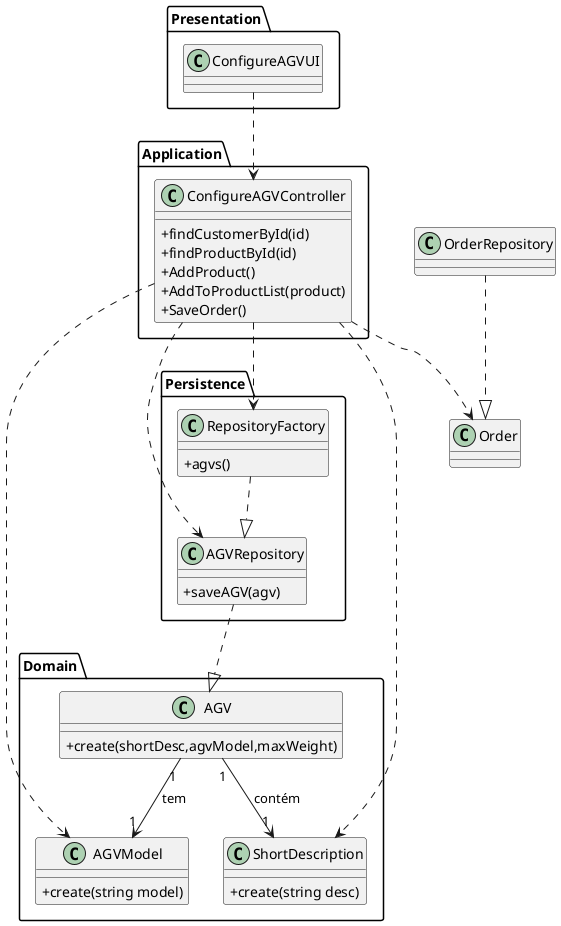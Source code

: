 @startuml
skinparam classAttributeIconSize 0


Package Presentation{
class ConfigureAGVUI {
}
}

Package Application{
class ConfigureAGVController {
  +findCustomerById(id)
  +findProductById(id)
  +AddProduct()
  +AddToProductList(product)
  +SaveOrder()
}
}


Package Domain{
class AGVModel {
  +create(string model)
}

class AGV {
  +create(shortDesc,agvModel,maxWeight)
}

class ShortDescription {
  +create(string desc)
}
}

Package Persistence{
class RepositoryFactory{
  +agvs()
}


  
class AGVRepository{
  +saveAGV(agv)
}
}



ConfigureAGVUI ..> ConfigureAGVController
ConfigureAGVController ..> AGVModel
ConfigureAGVController ..> ShortDescription
ConfigureAGVController ..> Order
ConfigureAGVController ..> RepositoryFactory
ConfigureAGVController ..> AGVRepository
RepositoryFactory ..|> AGVRepository
AGVRepository ..|> AGV
OrderRepository ..|> Order
AGV "1" --> "1" AGVModel : tem
AGV "1" --> "1" ShortDescription : contém


@enduml